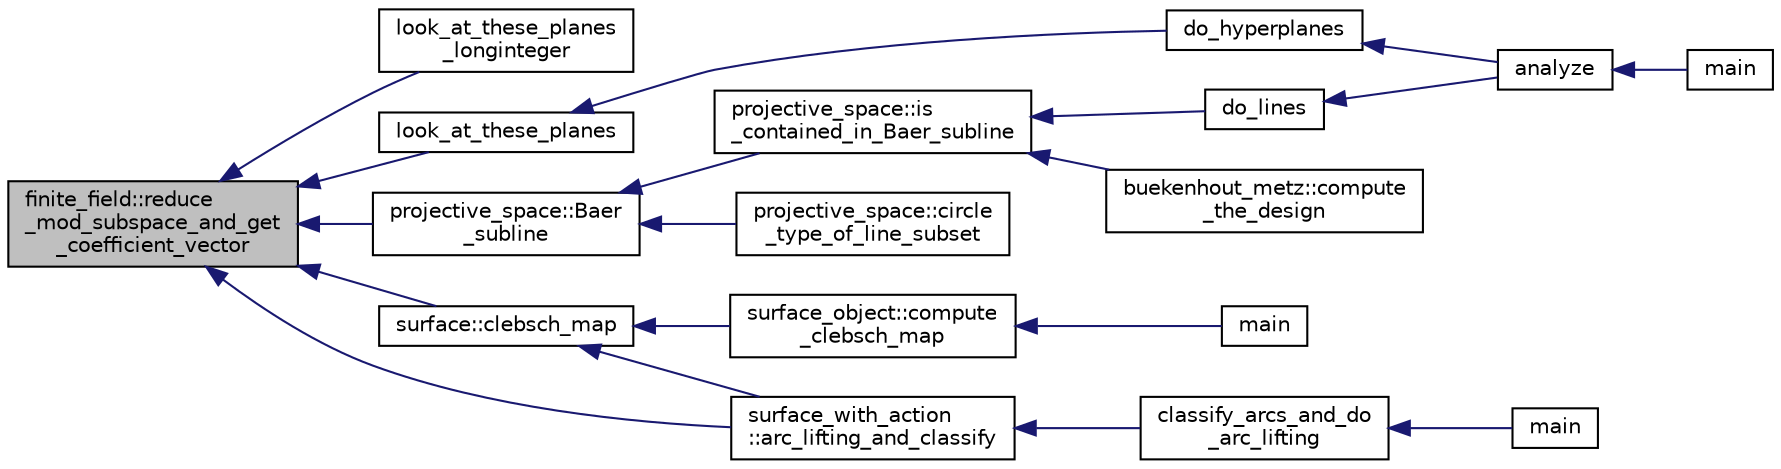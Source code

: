 digraph "finite_field::reduce_mod_subspace_and_get_coefficient_vector"
{
  edge [fontname="Helvetica",fontsize="10",labelfontname="Helvetica",labelfontsize="10"];
  node [fontname="Helvetica",fontsize="10",shape=record];
  rankdir="LR";
  Node17602 [label="finite_field::reduce\l_mod_subspace_and_get\l_coefficient_vector",height=0.2,width=0.4,color="black", fillcolor="grey75", style="filled", fontcolor="black"];
  Node17602 -> Node17603 [dir="back",color="midnightblue",fontsize="10",style="solid",fontname="Helvetica"];
  Node17603 [label="look_at_these_planes\l_longinteger",height=0.2,width=0.4,color="black", fillcolor="white", style="filled",URL="$da/d90/analyze_8_c.html#ae230005122bb89f7409f5937134b73bf"];
  Node17602 -> Node17604 [dir="back",color="midnightblue",fontsize="10",style="solid",fontname="Helvetica"];
  Node17604 [label="look_at_these_planes",height=0.2,width=0.4,color="black", fillcolor="white", style="filled",URL="$da/d90/analyze_8_c.html#ad8b441870dbb818ee03042aa51a3cd09"];
  Node17604 -> Node17605 [dir="back",color="midnightblue",fontsize="10",style="solid",fontname="Helvetica"];
  Node17605 [label="do_hyperplanes",height=0.2,width=0.4,color="black", fillcolor="white", style="filled",URL="$da/d90/analyze_8_c.html#a1b317d157223e79e4363fcaee69de3dc"];
  Node17605 -> Node17606 [dir="back",color="midnightblue",fontsize="10",style="solid",fontname="Helvetica"];
  Node17606 [label="analyze",height=0.2,width=0.4,color="black", fillcolor="white", style="filled",URL="$da/d90/analyze_8_c.html#aa0c05ca3fc5b1b83451c5a4928234f5e"];
  Node17606 -> Node17607 [dir="back",color="midnightblue",fontsize="10",style="solid",fontname="Helvetica"];
  Node17607 [label="main",height=0.2,width=0.4,color="black", fillcolor="white", style="filled",URL="$da/d90/analyze_8_c.html#a3c04138a5bfe5d72780bb7e82a18e627"];
  Node17602 -> Node17608 [dir="back",color="midnightblue",fontsize="10",style="solid",fontname="Helvetica"];
  Node17608 [label="projective_space::Baer\l_subline",height=0.2,width=0.4,color="black", fillcolor="white", style="filled",URL="$d2/d17/classprojective__space.html#a7a49e87d5fede7d6264dccca3aa3b8fa"];
  Node17608 -> Node17609 [dir="back",color="midnightblue",fontsize="10",style="solid",fontname="Helvetica"];
  Node17609 [label="projective_space::is\l_contained_in_Baer_subline",height=0.2,width=0.4,color="black", fillcolor="white", style="filled",URL="$d2/d17/classprojective__space.html#a6730e59a3a7c1f50d671671c628144be"];
  Node17609 -> Node17610 [dir="back",color="midnightblue",fontsize="10",style="solid",fontname="Helvetica"];
  Node17610 [label="do_lines",height=0.2,width=0.4,color="black", fillcolor="white", style="filled",URL="$da/d90/analyze_8_c.html#a8a0ad1642efe3759982b81e0fa63f035"];
  Node17610 -> Node17606 [dir="back",color="midnightblue",fontsize="10",style="solid",fontname="Helvetica"];
  Node17609 -> Node17611 [dir="back",color="midnightblue",fontsize="10",style="solid",fontname="Helvetica"];
  Node17611 [label="buekenhout_metz::compute\l_the_design",height=0.2,width=0.4,color="black", fillcolor="white", style="filled",URL="$d8/d98/classbuekenhout__metz.html#a4256a0fe0a3ace089014a54f2cd6cab6"];
  Node17608 -> Node17612 [dir="back",color="midnightblue",fontsize="10",style="solid",fontname="Helvetica"];
  Node17612 [label="projective_space::circle\l_type_of_line_subset",height=0.2,width=0.4,color="black", fillcolor="white", style="filled",URL="$d2/d17/classprojective__space.html#ab736c4232b0839af699950c8933be60e"];
  Node17602 -> Node17613 [dir="back",color="midnightblue",fontsize="10",style="solid",fontname="Helvetica"];
  Node17613 [label="surface::clebsch_map",height=0.2,width=0.4,color="black", fillcolor="white", style="filled",URL="$d5/d88/classsurface.html#ab69c3741436f4346b54e86e5d65118ca"];
  Node17613 -> Node17614 [dir="back",color="midnightblue",fontsize="10",style="solid",fontname="Helvetica"];
  Node17614 [label="surface_object::compute\l_clebsch_map",height=0.2,width=0.4,color="black", fillcolor="white", style="filled",URL="$df/df8/classsurface__object.html#a4877151d10c700bb56d0959ef6762ec0"];
  Node17614 -> Node17615 [dir="back",color="midnightblue",fontsize="10",style="solid",fontname="Helvetica"];
  Node17615 [label="main",height=0.2,width=0.4,color="black", fillcolor="white", style="filled",URL="$d2/dfa/create__surface__main_8_c.html#a217dbf8b442f20279ea00b898af96f52"];
  Node17613 -> Node17616 [dir="back",color="midnightblue",fontsize="10",style="solid",fontname="Helvetica"];
  Node17616 [label="surface_with_action\l::arc_lifting_and_classify",height=0.2,width=0.4,color="black", fillcolor="white", style="filled",URL="$d8/df9/classsurface__with__action.html#a62a3948f830c59e09ef94937650a07a4"];
  Node17616 -> Node17617 [dir="back",color="midnightblue",fontsize="10",style="solid",fontname="Helvetica"];
  Node17617 [label="classify_arcs_and_do\l_arc_lifting",height=0.2,width=0.4,color="black", fillcolor="white", style="filled",URL="$d6/dc3/arc__lifting__main_8_c.html#afdd7be16f16b8c71e9a72fe5f6a0b59c"];
  Node17617 -> Node17618 [dir="back",color="midnightblue",fontsize="10",style="solid",fontname="Helvetica"];
  Node17618 [label="main",height=0.2,width=0.4,color="black", fillcolor="white", style="filled",URL="$d6/dc3/arc__lifting__main_8_c.html#a217dbf8b442f20279ea00b898af96f52"];
  Node17602 -> Node17616 [dir="back",color="midnightblue",fontsize="10",style="solid",fontname="Helvetica"];
}
